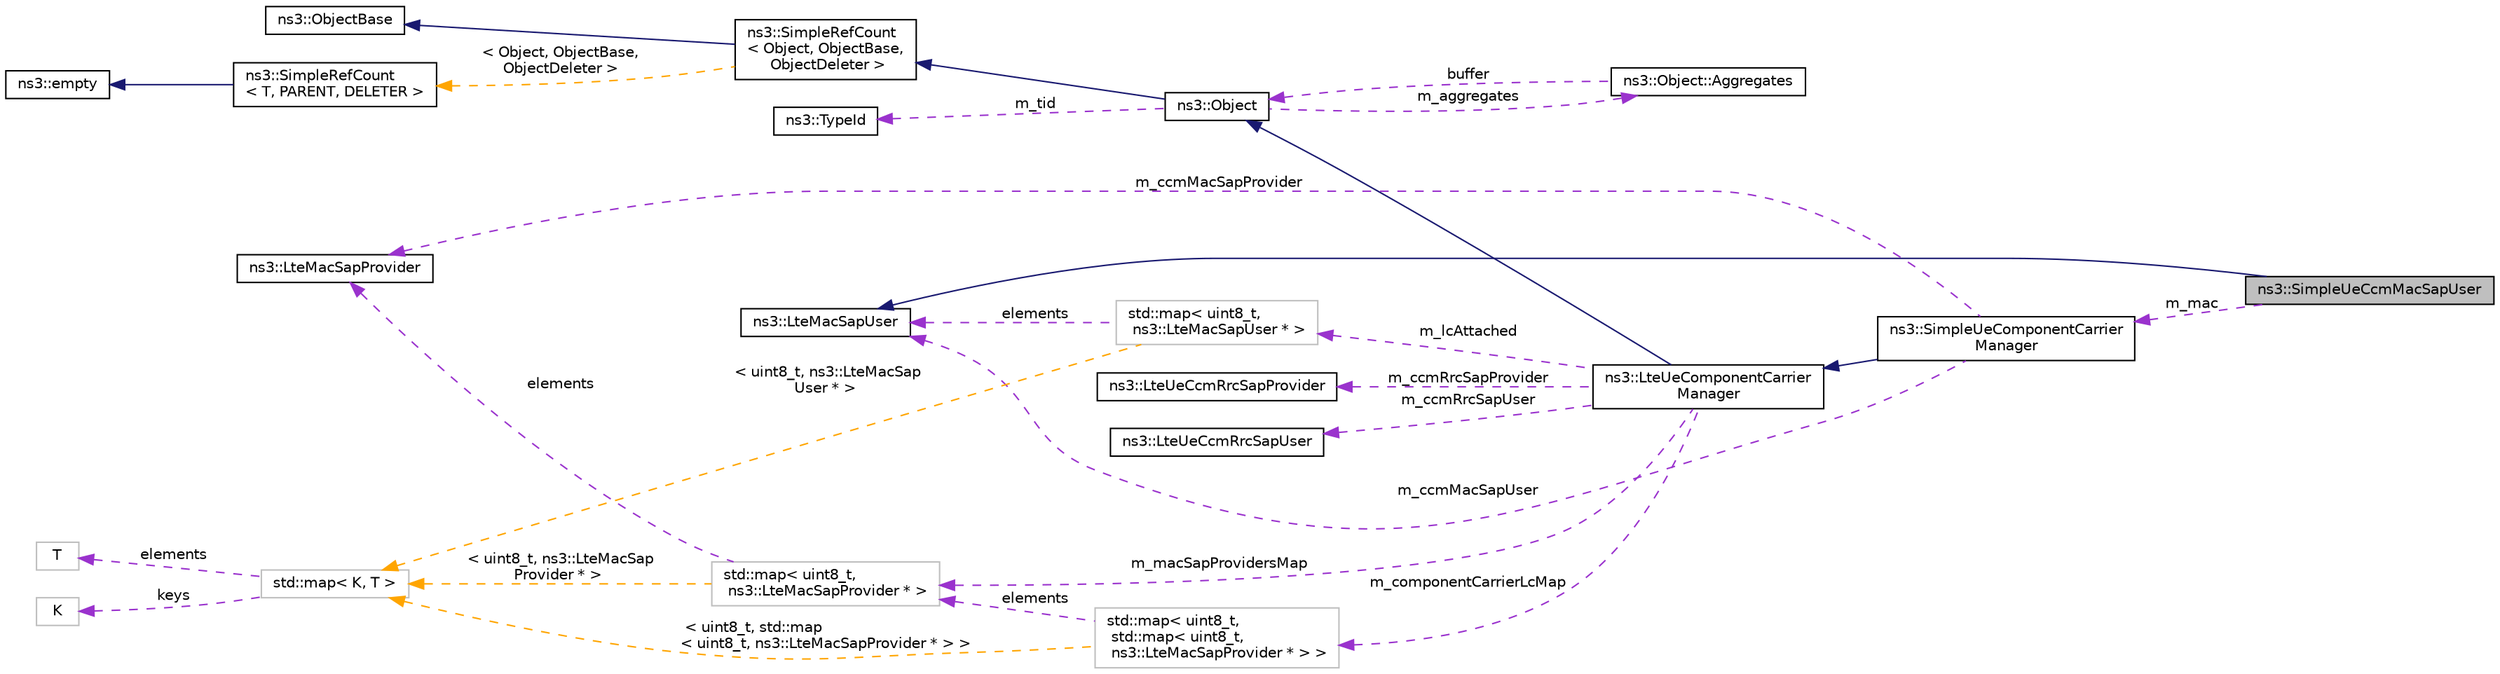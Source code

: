 digraph "ns3::SimpleUeCcmMacSapUser"
{
 // LATEX_PDF_SIZE
  edge [fontname="Helvetica",fontsize="10",labelfontname="Helvetica",labelfontsize="10"];
  node [fontname="Helvetica",fontsize="10",shape=record];
  rankdir="LR";
  Node1 [label="ns3::SimpleUeCcmMacSapUser",height=0.2,width=0.4,color="black", fillcolor="grey75", style="filled", fontcolor="black",tooltip="SimpleUeCcmMacSapUser class."];
  Node2 -> Node1 [dir="back",color="midnightblue",fontsize="10",style="solid",fontname="Helvetica"];
  Node2 [label="ns3::LteMacSapUser",height=0.2,width=0.4,color="black", fillcolor="white", style="filled",URL="$classns3_1_1_lte_mac_sap_user.html",tooltip="Service Access Point (SAP) offered by the MAC to the RLC See Femto Forum MAC Scheduler Interface Spec..."];
  Node3 -> Node1 [dir="back",color="darkorchid3",fontsize="10",style="dashed",label=" m_mac" ,fontname="Helvetica"];
  Node3 [label="ns3::SimpleUeComponentCarrier\lManager",height=0.2,width=0.4,color="black", fillcolor="white", style="filled",URL="$classns3_1_1_simple_ue_component_carrier_manager.html",tooltip="Component carrier manager implementation which simply does nothing."];
  Node4 -> Node3 [dir="back",color="midnightblue",fontsize="10",style="solid",fontname="Helvetica"];
  Node4 [label="ns3::LteUeComponentCarrier\lManager",height=0.2,width=0.4,color="black", fillcolor="white", style="filled",URL="$classns3_1_1_lte_ue_component_carrier_manager.html",tooltip="The abstract base class of a Component Carrier Manager* for UE that operates using the component carr..."];
  Node5 -> Node4 [dir="back",color="midnightblue",fontsize="10",style="solid",fontname="Helvetica"];
  Node5 [label="ns3::Object",height=0.2,width=0.4,color="black", fillcolor="white", style="filled",URL="$classns3_1_1_object.html",tooltip="A base class which provides memory management and object aggregation."];
  Node6 -> Node5 [dir="back",color="midnightblue",fontsize="10",style="solid",fontname="Helvetica"];
  Node6 [label="ns3::SimpleRefCount\l\< Object, ObjectBase,\l ObjectDeleter \>",height=0.2,width=0.4,color="black", fillcolor="white", style="filled",URL="$classns3_1_1_simple_ref_count.html",tooltip=" "];
  Node7 -> Node6 [dir="back",color="midnightblue",fontsize="10",style="solid",fontname="Helvetica"];
  Node7 [label="ns3::ObjectBase",height=0.2,width=0.4,color="black", fillcolor="white", style="filled",URL="$classns3_1_1_object_base.html",tooltip="Anchor the ns-3 type and attribute system."];
  Node8 -> Node6 [dir="back",color="orange",fontsize="10",style="dashed",label=" \< Object, ObjectBase,\l ObjectDeleter \>" ,fontname="Helvetica"];
  Node8 [label="ns3::SimpleRefCount\l\< T, PARENT, DELETER \>",height=0.2,width=0.4,color="black", fillcolor="white", style="filled",URL="$classns3_1_1_simple_ref_count.html",tooltip="A template-based reference counting class."];
  Node9 -> Node8 [dir="back",color="midnightblue",fontsize="10",style="solid",fontname="Helvetica"];
  Node9 [label="ns3::empty",height=0.2,width=0.4,color="black", fillcolor="white", style="filled",URL="$classns3_1_1empty.html",tooltip="make Callback use a separate empty type"];
  Node10 -> Node5 [dir="back",color="darkorchid3",fontsize="10",style="dashed",label=" m_tid" ,fontname="Helvetica"];
  Node10 [label="ns3::TypeId",height=0.2,width=0.4,color="black", fillcolor="white", style="filled",URL="$classns3_1_1_type_id.html",tooltip="a unique identifier for an interface."];
  Node11 -> Node5 [dir="back",color="darkorchid3",fontsize="10",style="dashed",label=" m_aggregates" ,fontname="Helvetica"];
  Node11 [label="ns3::Object::Aggregates",height=0.2,width=0.4,color="black", fillcolor="white", style="filled",URL="$structns3_1_1_object_1_1_aggregates.html",tooltip="The list of Objects aggregated to this one."];
  Node5 -> Node11 [dir="back",color="darkorchid3",fontsize="10",style="dashed",label=" buffer" ,fontname="Helvetica"];
  Node12 -> Node4 [dir="back",color="darkorchid3",fontsize="10",style="dashed",label=" m_macSapProvidersMap" ,fontname="Helvetica"];
  Node12 [label="std::map\< uint8_t,\l ns3::LteMacSapProvider * \>",height=0.2,width=0.4,color="grey75", fillcolor="white", style="filled",tooltip=" "];
  Node13 -> Node12 [dir="back",color="darkorchid3",fontsize="10",style="dashed",label=" elements" ,fontname="Helvetica"];
  Node13 [label="ns3::LteMacSapProvider",height=0.2,width=0.4,color="black", fillcolor="white", style="filled",URL="$classns3_1_1_lte_mac_sap_provider.html",tooltip="Service Access Point (SAP) offered by the MAC to the RLC See Femto Forum MAC Scheduler Interface Spec..."];
  Node14 -> Node12 [dir="back",color="orange",fontsize="10",style="dashed",label=" \< uint8_t, ns3::LteMacSap\lProvider * \>" ,fontname="Helvetica"];
  Node14 [label="std::map\< K, T \>",height=0.2,width=0.4,color="grey75", fillcolor="white", style="filled",tooltip=" "];
  Node15 -> Node14 [dir="back",color="darkorchid3",fontsize="10",style="dashed",label=" keys" ,fontname="Helvetica"];
  Node15 [label="K",height=0.2,width=0.4,color="grey75", fillcolor="white", style="filled",tooltip=" "];
  Node16 -> Node14 [dir="back",color="darkorchid3",fontsize="10",style="dashed",label=" elements" ,fontname="Helvetica"];
  Node16 [label="T",height=0.2,width=0.4,color="grey75", fillcolor="white", style="filled",tooltip=" "];
  Node17 -> Node4 [dir="back",color="darkorchid3",fontsize="10",style="dashed",label=" m_ccmRrcSapProvider" ,fontname="Helvetica"];
  Node17 [label="ns3::LteUeCcmRrcSapProvider",height=0.2,width=0.4,color="black", fillcolor="white", style="filled",URL="$classns3_1_1_lte_ue_ccm_rrc_sap_provider.html",tooltip="Service Access Point (SAP) offered by the UE component carrier manager to the UE RRC."];
  Node18 -> Node4 [dir="back",color="darkorchid3",fontsize="10",style="dashed",label=" m_ccmRrcSapUser" ,fontname="Helvetica"];
  Node18 [label="ns3::LteUeCcmRrcSapUser",height=0.2,width=0.4,color="black", fillcolor="white", style="filled",URL="$classns3_1_1_lte_ue_ccm_rrc_sap_user.html",tooltip="Service Access Point (SAP) offered by the UE RRC to the UE CCM."];
  Node19 -> Node4 [dir="back",color="darkorchid3",fontsize="10",style="dashed",label=" m_lcAttached" ,fontname="Helvetica"];
  Node19 [label="std::map\< uint8_t,\l ns3::LteMacSapUser * \>",height=0.2,width=0.4,color="grey75", fillcolor="white", style="filled",tooltip=" "];
  Node2 -> Node19 [dir="back",color="darkorchid3",fontsize="10",style="dashed",label=" elements" ,fontname="Helvetica"];
  Node14 -> Node19 [dir="back",color="orange",fontsize="10",style="dashed",label=" \< uint8_t, ns3::LteMacSap\lUser * \>" ,fontname="Helvetica"];
  Node20 -> Node4 [dir="back",color="darkorchid3",fontsize="10",style="dashed",label=" m_componentCarrierLcMap" ,fontname="Helvetica"];
  Node20 [label="std::map\< uint8_t,\l std::map\< uint8_t,\l ns3::LteMacSapProvider * \> \>",height=0.2,width=0.4,color="grey75", fillcolor="white", style="filled",tooltip=" "];
  Node12 -> Node20 [dir="back",color="darkorchid3",fontsize="10",style="dashed",label=" elements" ,fontname="Helvetica"];
  Node14 -> Node20 [dir="back",color="orange",fontsize="10",style="dashed",label=" \< uint8_t, std::map\l\< uint8_t, ns3::LteMacSapProvider * \> \>" ,fontname="Helvetica"];
  Node2 -> Node3 [dir="back",color="darkorchid3",fontsize="10",style="dashed",label=" m_ccmMacSapUser" ,fontname="Helvetica"];
  Node13 -> Node3 [dir="back",color="darkorchid3",fontsize="10",style="dashed",label=" m_ccmMacSapProvider" ,fontname="Helvetica"];
}
